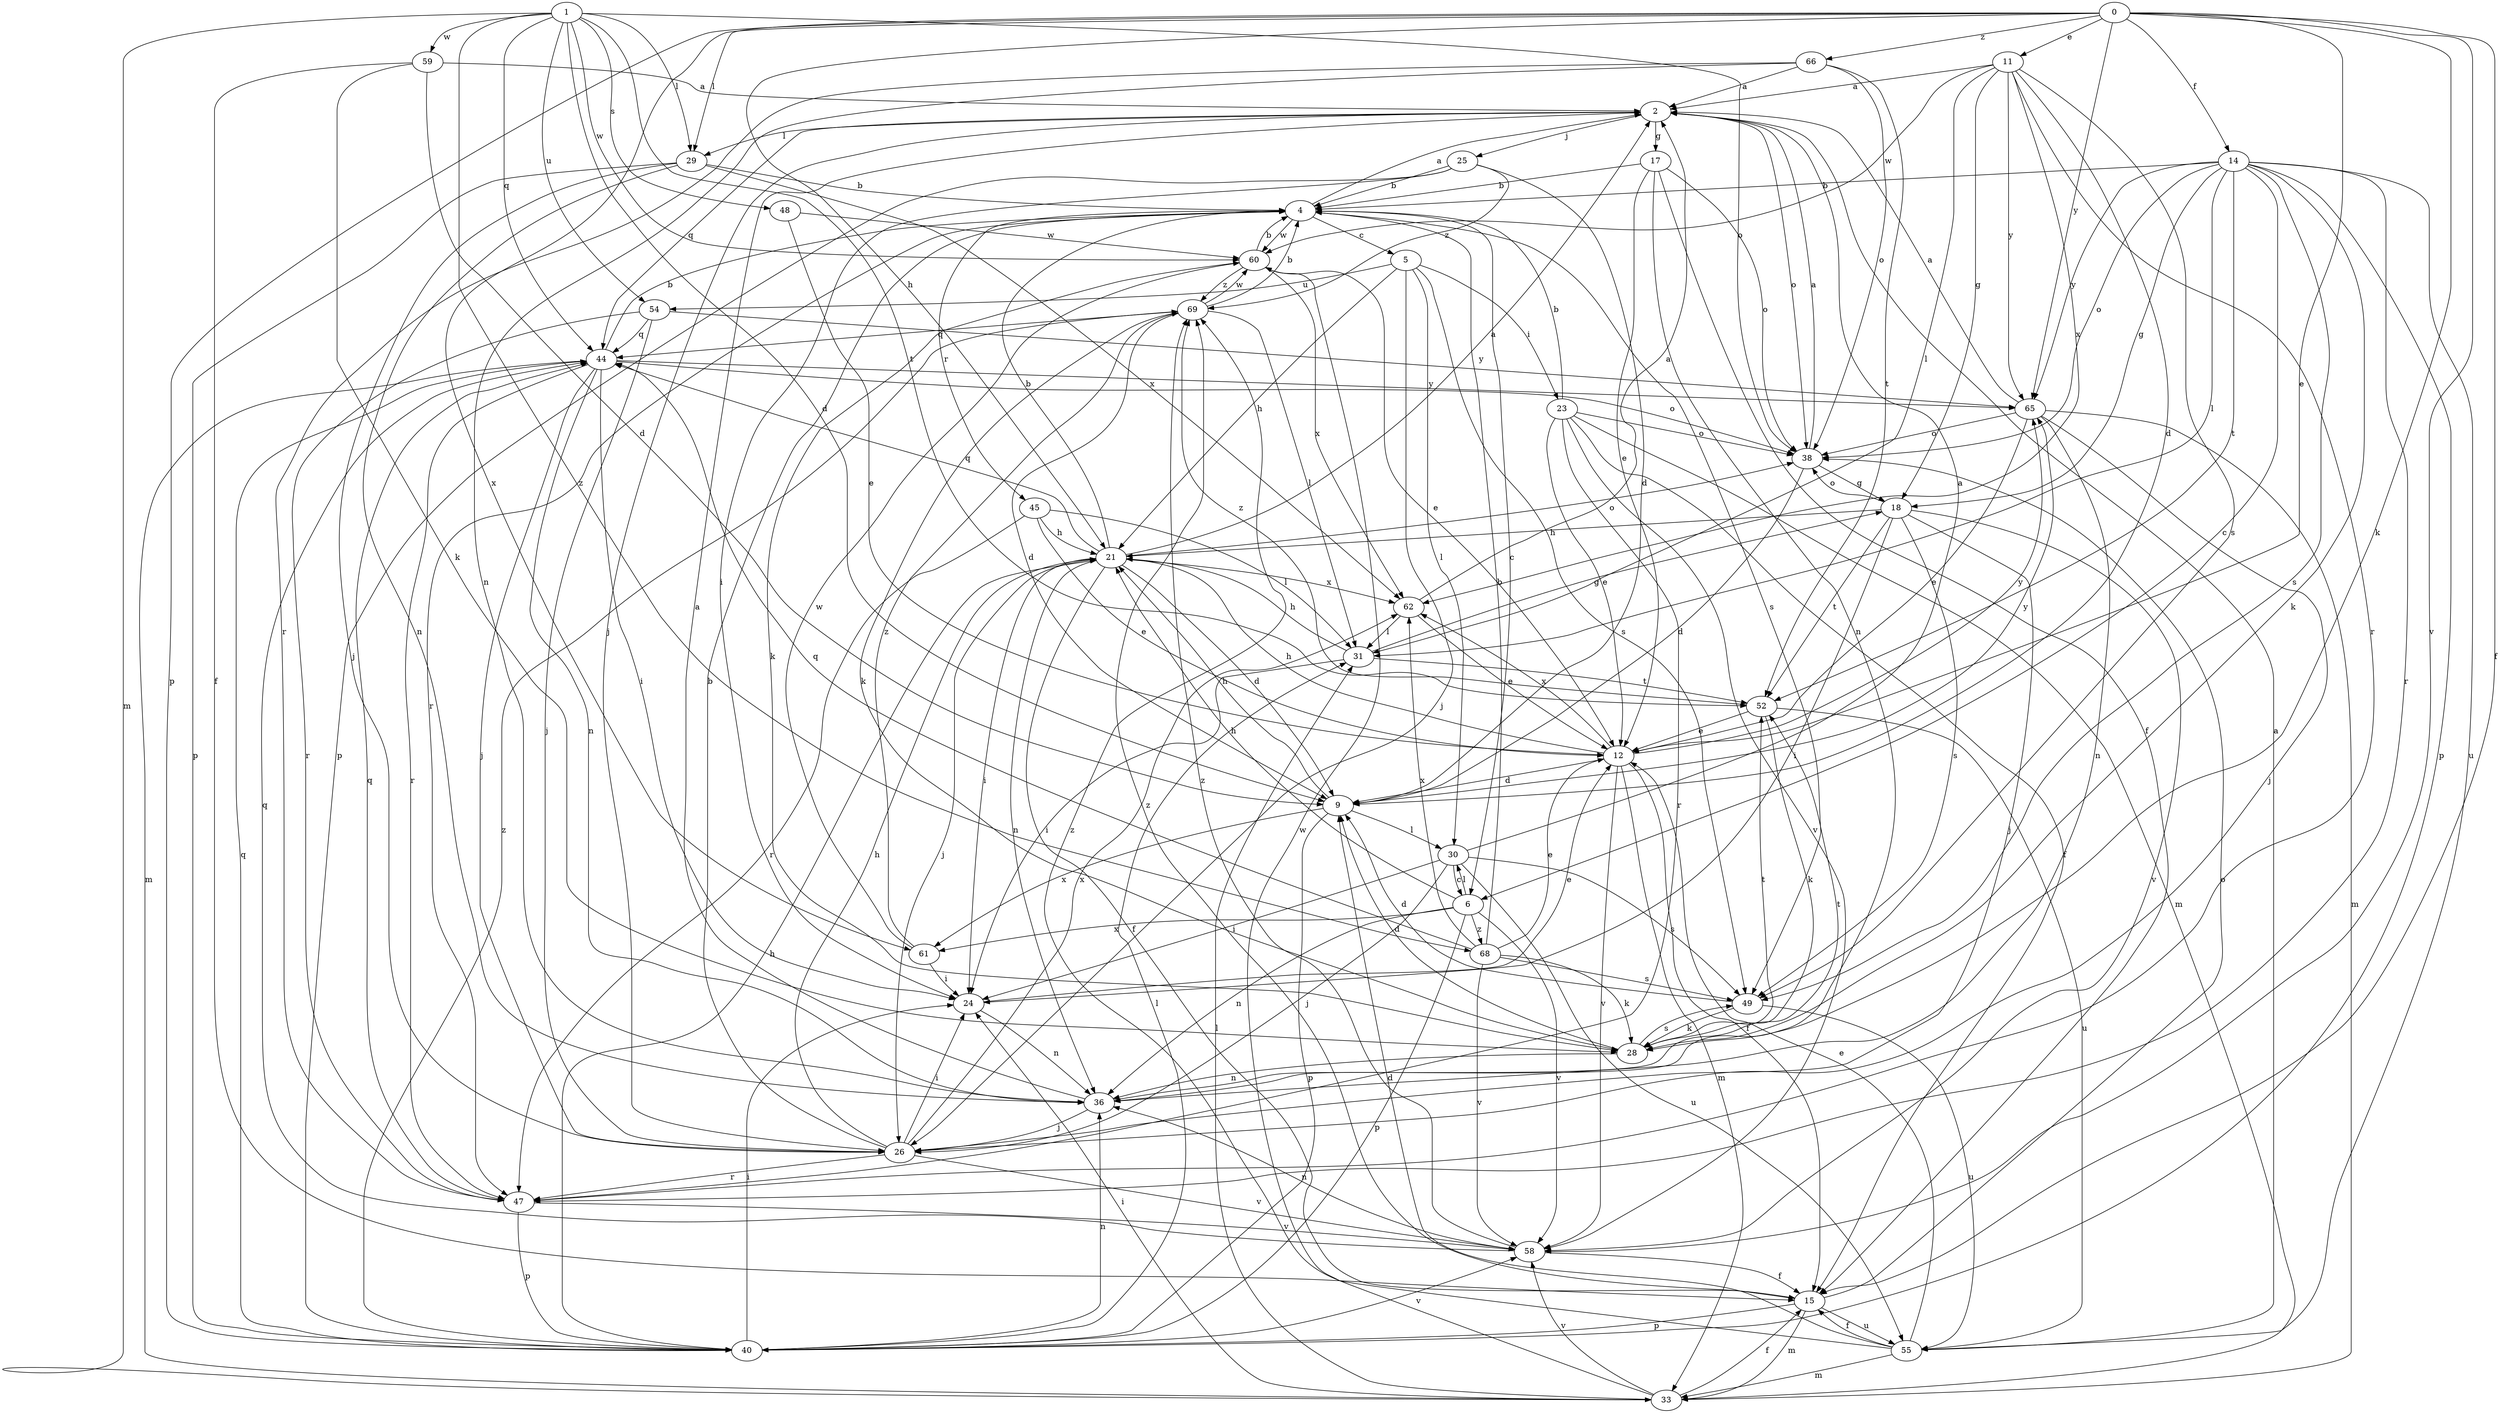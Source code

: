strict digraph  {
0;
1;
2;
4;
5;
6;
9;
11;
12;
14;
15;
17;
18;
21;
23;
24;
25;
26;
28;
29;
30;
31;
33;
36;
38;
40;
44;
45;
47;
48;
49;
52;
54;
55;
58;
59;
60;
61;
62;
65;
66;
68;
69;
0 -> 11  [label=e];
0 -> 12  [label=e];
0 -> 14  [label=f];
0 -> 15  [label=f];
0 -> 21  [label=h];
0 -> 28  [label=k];
0 -> 29  [label=l];
0 -> 40  [label=p];
0 -> 58  [label=v];
0 -> 61  [label=x];
0 -> 65  [label=y];
0 -> 66  [label=z];
1 -> 9  [label=d];
1 -> 29  [label=l];
1 -> 33  [label=m];
1 -> 38  [label=o];
1 -> 44  [label=q];
1 -> 48  [label=s];
1 -> 52  [label=t];
1 -> 54  [label=u];
1 -> 59  [label=w];
1 -> 60  [label=w];
1 -> 68  [label=z];
2 -> 17  [label=g];
2 -> 25  [label=j];
2 -> 26  [label=j];
2 -> 29  [label=l];
2 -> 38  [label=o];
2 -> 44  [label=q];
4 -> 2  [label=a];
4 -> 5  [label=c];
4 -> 6  [label=c];
4 -> 45  [label=r];
4 -> 47  [label=r];
4 -> 49  [label=s];
4 -> 60  [label=w];
5 -> 21  [label=h];
5 -> 23  [label=i];
5 -> 26  [label=j];
5 -> 30  [label=l];
5 -> 49  [label=s];
5 -> 54  [label=u];
6 -> 21  [label=h];
6 -> 30  [label=l];
6 -> 36  [label=n];
6 -> 40  [label=p];
6 -> 58  [label=v];
6 -> 61  [label=x];
6 -> 68  [label=z];
9 -> 21  [label=h];
9 -> 30  [label=l];
9 -> 40  [label=p];
9 -> 61  [label=x];
9 -> 65  [label=y];
11 -> 2  [label=a];
11 -> 9  [label=d];
11 -> 18  [label=g];
11 -> 31  [label=l];
11 -> 47  [label=r];
11 -> 49  [label=s];
11 -> 60  [label=w];
11 -> 62  [label=x];
11 -> 65  [label=y];
12 -> 9  [label=d];
12 -> 15  [label=f];
12 -> 21  [label=h];
12 -> 33  [label=m];
12 -> 58  [label=v];
12 -> 62  [label=x];
12 -> 65  [label=y];
14 -> 4  [label=b];
14 -> 6  [label=c];
14 -> 18  [label=g];
14 -> 28  [label=k];
14 -> 31  [label=l];
14 -> 38  [label=o];
14 -> 40  [label=p];
14 -> 47  [label=r];
14 -> 49  [label=s];
14 -> 52  [label=t];
14 -> 55  [label=u];
14 -> 65  [label=y];
15 -> 33  [label=m];
15 -> 38  [label=o];
15 -> 40  [label=p];
15 -> 55  [label=u];
15 -> 69  [label=z];
17 -> 4  [label=b];
17 -> 12  [label=e];
17 -> 15  [label=f];
17 -> 36  [label=n];
17 -> 38  [label=o];
18 -> 21  [label=h];
18 -> 24  [label=i];
18 -> 26  [label=j];
18 -> 38  [label=o];
18 -> 49  [label=s];
18 -> 52  [label=t];
18 -> 58  [label=v];
21 -> 2  [label=a];
21 -> 4  [label=b];
21 -> 9  [label=d];
21 -> 15  [label=f];
21 -> 24  [label=i];
21 -> 26  [label=j];
21 -> 36  [label=n];
21 -> 38  [label=o];
21 -> 44  [label=q];
21 -> 62  [label=x];
23 -> 4  [label=b];
23 -> 12  [label=e];
23 -> 15  [label=f];
23 -> 33  [label=m];
23 -> 38  [label=o];
23 -> 47  [label=r];
23 -> 58  [label=v];
24 -> 12  [label=e];
24 -> 36  [label=n];
25 -> 4  [label=b];
25 -> 9  [label=d];
25 -> 24  [label=i];
25 -> 40  [label=p];
25 -> 69  [label=z];
26 -> 4  [label=b];
26 -> 21  [label=h];
26 -> 24  [label=i];
26 -> 47  [label=r];
26 -> 58  [label=v];
26 -> 62  [label=x];
28 -> 9  [label=d];
28 -> 36  [label=n];
28 -> 49  [label=s];
28 -> 52  [label=t];
29 -> 4  [label=b];
29 -> 26  [label=j];
29 -> 36  [label=n];
29 -> 40  [label=p];
29 -> 62  [label=x];
30 -> 2  [label=a];
30 -> 6  [label=c];
30 -> 24  [label=i];
30 -> 26  [label=j];
30 -> 49  [label=s];
30 -> 55  [label=u];
31 -> 18  [label=g];
31 -> 21  [label=h];
31 -> 24  [label=i];
31 -> 52  [label=t];
33 -> 15  [label=f];
33 -> 24  [label=i];
33 -> 31  [label=l];
33 -> 58  [label=v];
33 -> 60  [label=w];
36 -> 2  [label=a];
36 -> 26  [label=j];
36 -> 52  [label=t];
38 -> 2  [label=a];
38 -> 9  [label=d];
38 -> 18  [label=g];
40 -> 21  [label=h];
40 -> 24  [label=i];
40 -> 31  [label=l];
40 -> 36  [label=n];
40 -> 44  [label=q];
40 -> 58  [label=v];
40 -> 69  [label=z];
44 -> 4  [label=b];
44 -> 24  [label=i];
44 -> 26  [label=j];
44 -> 33  [label=m];
44 -> 36  [label=n];
44 -> 38  [label=o];
44 -> 47  [label=r];
44 -> 65  [label=y];
45 -> 12  [label=e];
45 -> 21  [label=h];
45 -> 31  [label=l];
45 -> 47  [label=r];
47 -> 40  [label=p];
47 -> 44  [label=q];
47 -> 58  [label=v];
48 -> 12  [label=e];
48 -> 60  [label=w];
49 -> 9  [label=d];
49 -> 28  [label=k];
49 -> 55  [label=u];
52 -> 12  [label=e];
52 -> 28  [label=k];
52 -> 55  [label=u];
52 -> 69  [label=z];
54 -> 26  [label=j];
54 -> 44  [label=q];
54 -> 47  [label=r];
54 -> 65  [label=y];
55 -> 2  [label=a];
55 -> 9  [label=d];
55 -> 12  [label=e];
55 -> 15  [label=f];
55 -> 33  [label=m];
55 -> 69  [label=z];
58 -> 15  [label=f];
58 -> 36  [label=n];
58 -> 44  [label=q];
58 -> 69  [label=z];
59 -> 2  [label=a];
59 -> 9  [label=d];
59 -> 15  [label=f];
59 -> 28  [label=k];
60 -> 4  [label=b];
60 -> 12  [label=e];
60 -> 28  [label=k];
60 -> 62  [label=x];
60 -> 69  [label=z];
61 -> 24  [label=i];
61 -> 60  [label=w];
61 -> 69  [label=z];
62 -> 2  [label=a];
62 -> 12  [label=e];
62 -> 31  [label=l];
65 -> 2  [label=a];
65 -> 12  [label=e];
65 -> 26  [label=j];
65 -> 33  [label=m];
65 -> 36  [label=n];
65 -> 38  [label=o];
66 -> 2  [label=a];
66 -> 36  [label=n];
66 -> 38  [label=o];
66 -> 47  [label=r];
66 -> 52  [label=t];
68 -> 4  [label=b];
68 -> 12  [label=e];
68 -> 28  [label=k];
68 -> 44  [label=q];
68 -> 49  [label=s];
68 -> 58  [label=v];
68 -> 62  [label=x];
69 -> 4  [label=b];
69 -> 9  [label=d];
69 -> 28  [label=k];
69 -> 31  [label=l];
69 -> 44  [label=q];
69 -> 60  [label=w];
}
